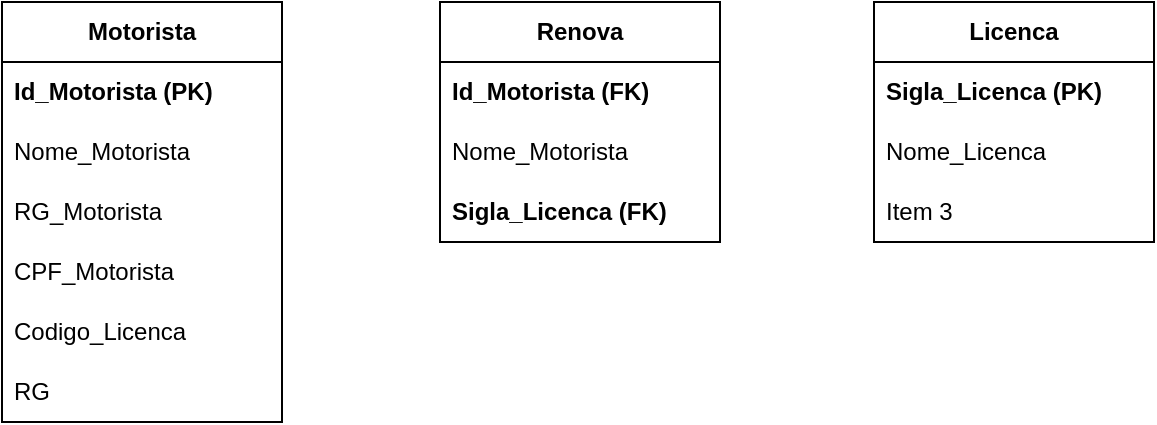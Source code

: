 <mxfile version="21.1.5" type="github">
  <diagram name="Página-1" id="85cVibnaZDrzpZm-tAQg">
    <mxGraphModel dx="940" dy="588" grid="0" gridSize="10" guides="1" tooltips="1" connect="1" arrows="1" fold="1" page="1" pageScale="1" pageWidth="827" pageHeight="1169" math="0" shadow="0">
      <root>
        <mxCell id="0" />
        <mxCell id="1" parent="0" />
        <mxCell id="bS5rdaKEA6mHnhPflJaO-1" value="&lt;b&gt;Motorista&lt;/b&gt;" style="swimlane;fontStyle=0;childLayout=stackLayout;horizontal=1;startSize=30;horizontalStack=0;resizeParent=1;resizeParentMax=0;resizeLast=0;collapsible=1;marginBottom=0;whiteSpace=wrap;html=1;" parent="1" vertex="1">
          <mxGeometry x="131" y="158" width="140" height="210" as="geometry" />
        </mxCell>
        <mxCell id="bS5rdaKEA6mHnhPflJaO-2" value="&lt;b&gt;Id_Motorista (PK)&lt;/b&gt;" style="text;strokeColor=none;fillColor=none;align=left;verticalAlign=middle;spacingLeft=4;spacingRight=4;overflow=hidden;points=[[0,0.5],[1,0.5]];portConstraint=eastwest;rotatable=0;whiteSpace=wrap;html=1;" parent="bS5rdaKEA6mHnhPflJaO-1" vertex="1">
          <mxGeometry y="30" width="140" height="30" as="geometry" />
        </mxCell>
        <mxCell id="bS5rdaKEA6mHnhPflJaO-3" value="Nome_Motorista" style="text;strokeColor=none;fillColor=none;align=left;verticalAlign=middle;spacingLeft=4;spacingRight=4;overflow=hidden;points=[[0,0.5],[1,0.5]];portConstraint=eastwest;rotatable=0;whiteSpace=wrap;html=1;" parent="bS5rdaKEA6mHnhPflJaO-1" vertex="1">
          <mxGeometry y="60" width="140" height="30" as="geometry" />
        </mxCell>
        <mxCell id="bS5rdaKEA6mHnhPflJaO-4" value="&lt;div&gt;RG_Motorista&lt;/div&gt;" style="text;strokeColor=none;fillColor=none;align=left;verticalAlign=middle;spacingLeft=4;spacingRight=4;overflow=hidden;points=[[0,0.5],[1,0.5]];portConstraint=eastwest;rotatable=0;whiteSpace=wrap;html=1;" parent="bS5rdaKEA6mHnhPflJaO-1" vertex="1">
          <mxGeometry y="90" width="140" height="30" as="geometry" />
        </mxCell>
        <mxCell id="CZAKT3-gu_QvicF6BL-h-10" value="CPF_Motorista" style="text;strokeColor=none;fillColor=none;align=left;verticalAlign=middle;spacingLeft=4;spacingRight=4;overflow=hidden;points=[[0,0.5],[1,0.5]];portConstraint=eastwest;rotatable=0;whiteSpace=wrap;html=1;" vertex="1" parent="bS5rdaKEA6mHnhPflJaO-1">
          <mxGeometry y="120" width="140" height="30" as="geometry" />
        </mxCell>
        <mxCell id="CZAKT3-gu_QvicF6BL-h-11" value="Codigo_Licenca" style="text;strokeColor=none;fillColor=none;align=left;verticalAlign=middle;spacingLeft=4;spacingRight=4;overflow=hidden;points=[[0,0.5],[1,0.5]];portConstraint=eastwest;rotatable=0;whiteSpace=wrap;html=1;" vertex="1" parent="bS5rdaKEA6mHnhPflJaO-1">
          <mxGeometry y="150" width="140" height="30" as="geometry" />
        </mxCell>
        <mxCell id="CZAKT3-gu_QvicF6BL-h-12" value="&lt;div&gt;RG&lt;/div&gt;" style="text;strokeColor=none;fillColor=none;align=left;verticalAlign=middle;spacingLeft=4;spacingRight=4;overflow=hidden;points=[[0,0.5],[1,0.5]];portConstraint=eastwest;rotatable=0;whiteSpace=wrap;html=1;" vertex="1" parent="bS5rdaKEA6mHnhPflJaO-1">
          <mxGeometry y="180" width="140" height="30" as="geometry" />
        </mxCell>
        <mxCell id="bS5rdaKEA6mHnhPflJaO-6" value="&lt;b&gt;Licenca&lt;/b&gt;" style="swimlane;fontStyle=0;childLayout=stackLayout;horizontal=1;startSize=30;horizontalStack=0;resizeParent=1;resizeParentMax=0;resizeLast=0;collapsible=1;marginBottom=0;whiteSpace=wrap;html=1;" parent="1" vertex="1">
          <mxGeometry x="567" y="158" width="140" height="120" as="geometry">
            <mxRectangle x="530" y="160" width="80" height="30" as="alternateBounds" />
          </mxGeometry>
        </mxCell>
        <mxCell id="bS5rdaKEA6mHnhPflJaO-8" value="&lt;b&gt;Sigla_Licenca (PK)&lt;/b&gt;" style="text;strokeColor=none;fillColor=none;align=left;verticalAlign=middle;spacingLeft=4;spacingRight=4;overflow=hidden;points=[[0,0.5],[1,0.5]];portConstraint=eastwest;rotatable=0;whiteSpace=wrap;html=1;" parent="bS5rdaKEA6mHnhPflJaO-6" vertex="1">
          <mxGeometry y="30" width="140" height="30" as="geometry" />
        </mxCell>
        <mxCell id="bS5rdaKEA6mHnhPflJaO-9" value="Nome_Licenca" style="text;strokeColor=none;fillColor=none;align=left;verticalAlign=middle;spacingLeft=4;spacingRight=4;overflow=hidden;points=[[0,0.5],[1,0.5]];portConstraint=eastwest;rotatable=0;whiteSpace=wrap;html=1;" parent="bS5rdaKEA6mHnhPflJaO-6" vertex="1">
          <mxGeometry y="60" width="140" height="30" as="geometry" />
        </mxCell>
        <mxCell id="bS5rdaKEA6mHnhPflJaO-10" value="Item 3" style="text;strokeColor=none;fillColor=none;align=left;verticalAlign=middle;spacingLeft=4;spacingRight=4;overflow=hidden;points=[[0,0.5],[1,0.5]];portConstraint=eastwest;rotatable=0;whiteSpace=wrap;html=1;" parent="bS5rdaKEA6mHnhPflJaO-6" vertex="1">
          <mxGeometry y="90" width="140" height="30" as="geometry" />
        </mxCell>
        <mxCell id="CZAKT3-gu_QvicF6BL-h-1" value="&lt;b&gt;Renova&lt;/b&gt;" style="swimlane;fontStyle=0;childLayout=stackLayout;horizontal=1;startSize=30;horizontalStack=0;resizeParent=1;resizeParentMax=0;resizeLast=0;collapsible=1;marginBottom=0;whiteSpace=wrap;html=1;" vertex="1" parent="1">
          <mxGeometry x="350" y="158" width="140" height="120" as="geometry" />
        </mxCell>
        <mxCell id="CZAKT3-gu_QvicF6BL-h-2" value="&lt;b&gt;Id_Motorista (FK)&lt;/b&gt;" style="text;strokeColor=none;fillColor=none;align=left;verticalAlign=middle;spacingLeft=4;spacingRight=4;overflow=hidden;points=[[0,0.5],[1,0.5]];portConstraint=eastwest;rotatable=0;whiteSpace=wrap;html=1;" vertex="1" parent="CZAKT3-gu_QvicF6BL-h-1">
          <mxGeometry y="30" width="140" height="30" as="geometry" />
        </mxCell>
        <mxCell id="CZAKT3-gu_QvicF6BL-h-3" value="Nome_Motorista" style="text;strokeColor=none;fillColor=none;align=left;verticalAlign=middle;spacingLeft=4;spacingRight=4;overflow=hidden;points=[[0,0.5],[1,0.5]];portConstraint=eastwest;rotatable=0;whiteSpace=wrap;html=1;" vertex="1" parent="CZAKT3-gu_QvicF6BL-h-1">
          <mxGeometry y="60" width="140" height="30" as="geometry" />
        </mxCell>
        <mxCell id="CZAKT3-gu_QvicF6BL-h-4" value="&lt;b&gt;Sigla_Licenca (FK)&lt;/b&gt;" style="text;strokeColor=none;fillColor=none;align=left;verticalAlign=middle;spacingLeft=4;spacingRight=4;overflow=hidden;points=[[0,0.5],[1,0.5]];portConstraint=eastwest;rotatable=0;whiteSpace=wrap;html=1;" vertex="1" parent="CZAKT3-gu_QvicF6BL-h-1">
          <mxGeometry y="90" width="140" height="30" as="geometry" />
        </mxCell>
      </root>
    </mxGraphModel>
  </diagram>
</mxfile>

